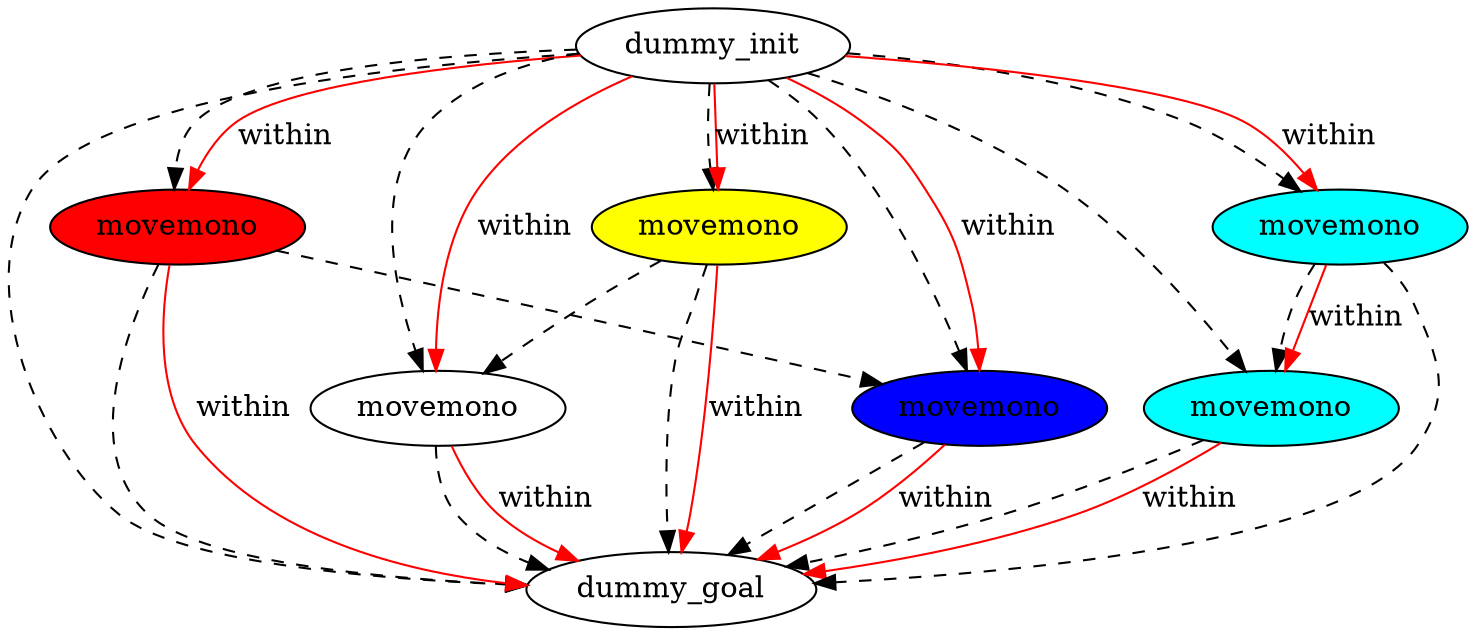 digraph {
	"2236af81-e1e2-0e81-3bb0-382c7c1bffd4" [label=dummy_init fillcolor=white style=filled]
	"9a7caccb-99f4-56dd-efbe-94da0c0a029e" [label=dummy_goal fillcolor=white style=filled]
	"e4eaeffe-bb91-44ca-ac5c-361a03c740da" [label=movemono fillcolor=red style=filled]
	"c3943229-9193-4764-3a43-ab38650e1236" [label=movemono fillcolor=white style=filled]
	"77f7d924-5c3b-9dba-c86b-4150e0e97dca" [label=movemono fillcolor=yellow style=filled]
	"aa800e31-566a-cd0d-7db6-5c414e2b5039" [label=movemono fillcolor=blue style=filled]
	"4a22936b-5747-1505-6ef7-1f226d447296" [label=movemono fillcolor=cyan style=filled]
	"b3563532-c1c1-8659-b0bb-34c19087681f" [label=movemono fillcolor=cyan style=filled]
	"2236af81-e1e2-0e81-3bb0-382c7c1bffd4" -> "aa800e31-566a-cd0d-7db6-5c414e2b5039" [color=black style=dashed]
	"77f7d924-5c3b-9dba-c86b-4150e0e97dca" -> "9a7caccb-99f4-56dd-efbe-94da0c0a029e" [color=black style=dashed]
	"b3563532-c1c1-8659-b0bb-34c19087681f" -> "4a22936b-5747-1505-6ef7-1f226d447296" [color=black style=dashed]
	"b3563532-c1c1-8659-b0bb-34c19087681f" -> "9a7caccb-99f4-56dd-efbe-94da0c0a029e" [color=black style=dashed]
	"2236af81-e1e2-0e81-3bb0-382c7c1bffd4" -> "4a22936b-5747-1505-6ef7-1f226d447296" [color=black style=dashed]
	"2236af81-e1e2-0e81-3bb0-382c7c1bffd4" -> "e4eaeffe-bb91-44ca-ac5c-361a03c740da" [color=black style=dashed]
	"2236af81-e1e2-0e81-3bb0-382c7c1bffd4" -> "c3943229-9193-4764-3a43-ab38650e1236" [color=black style=dashed]
	"4a22936b-5747-1505-6ef7-1f226d447296" -> "9a7caccb-99f4-56dd-efbe-94da0c0a029e" [color=black style=dashed]
	"e4eaeffe-bb91-44ca-ac5c-361a03c740da" -> "aa800e31-566a-cd0d-7db6-5c414e2b5039" [color=black style=dashed]
	"2236af81-e1e2-0e81-3bb0-382c7c1bffd4" -> "77f7d924-5c3b-9dba-c86b-4150e0e97dca" [color=black style=dashed]
	"aa800e31-566a-cd0d-7db6-5c414e2b5039" -> "9a7caccb-99f4-56dd-efbe-94da0c0a029e" [color=black style=dashed]
	"e4eaeffe-bb91-44ca-ac5c-361a03c740da" -> "9a7caccb-99f4-56dd-efbe-94da0c0a029e" [color=black style=dashed]
	"c3943229-9193-4764-3a43-ab38650e1236" -> "9a7caccb-99f4-56dd-efbe-94da0c0a029e" [color=black style=dashed]
	"2236af81-e1e2-0e81-3bb0-382c7c1bffd4" -> "b3563532-c1c1-8659-b0bb-34c19087681f" [color=black style=dashed]
	"2236af81-e1e2-0e81-3bb0-382c7c1bffd4" -> "9a7caccb-99f4-56dd-efbe-94da0c0a029e" [color=black style=dashed]
	"77f7d924-5c3b-9dba-c86b-4150e0e97dca" -> "c3943229-9193-4764-3a43-ab38650e1236" [color=black style=dashed]
	"aa800e31-566a-cd0d-7db6-5c414e2b5039" -> "9a7caccb-99f4-56dd-efbe-94da0c0a029e" [label=within color=red]
	"2236af81-e1e2-0e81-3bb0-382c7c1bffd4" -> "aa800e31-566a-cd0d-7db6-5c414e2b5039" [label=within color=red]
	"2236af81-e1e2-0e81-3bb0-382c7c1bffd4" -> "e4eaeffe-bb91-44ca-ac5c-361a03c740da" [label=within color=red]
	"e4eaeffe-bb91-44ca-ac5c-361a03c740da" -> "9a7caccb-99f4-56dd-efbe-94da0c0a029e" [label=within color=red]
	"77f7d924-5c3b-9dba-c86b-4150e0e97dca" -> "9a7caccb-99f4-56dd-efbe-94da0c0a029e" [label=within color=red]
	"b3563532-c1c1-8659-b0bb-34c19087681f" -> "4a22936b-5747-1505-6ef7-1f226d447296" [label=within color=red]
	"2236af81-e1e2-0e81-3bb0-382c7c1bffd4" -> "b3563532-c1c1-8659-b0bb-34c19087681f" [label=within color=red]
	"4a22936b-5747-1505-6ef7-1f226d447296" -> "9a7caccb-99f4-56dd-efbe-94da0c0a029e" [label=within color=red]
	"c3943229-9193-4764-3a43-ab38650e1236" -> "9a7caccb-99f4-56dd-efbe-94da0c0a029e" [label=within color=red]
	"2236af81-e1e2-0e81-3bb0-382c7c1bffd4" -> "77f7d924-5c3b-9dba-c86b-4150e0e97dca" [label=within color=red]
	"2236af81-e1e2-0e81-3bb0-382c7c1bffd4" -> "c3943229-9193-4764-3a43-ab38650e1236" [label=within color=red]
}
